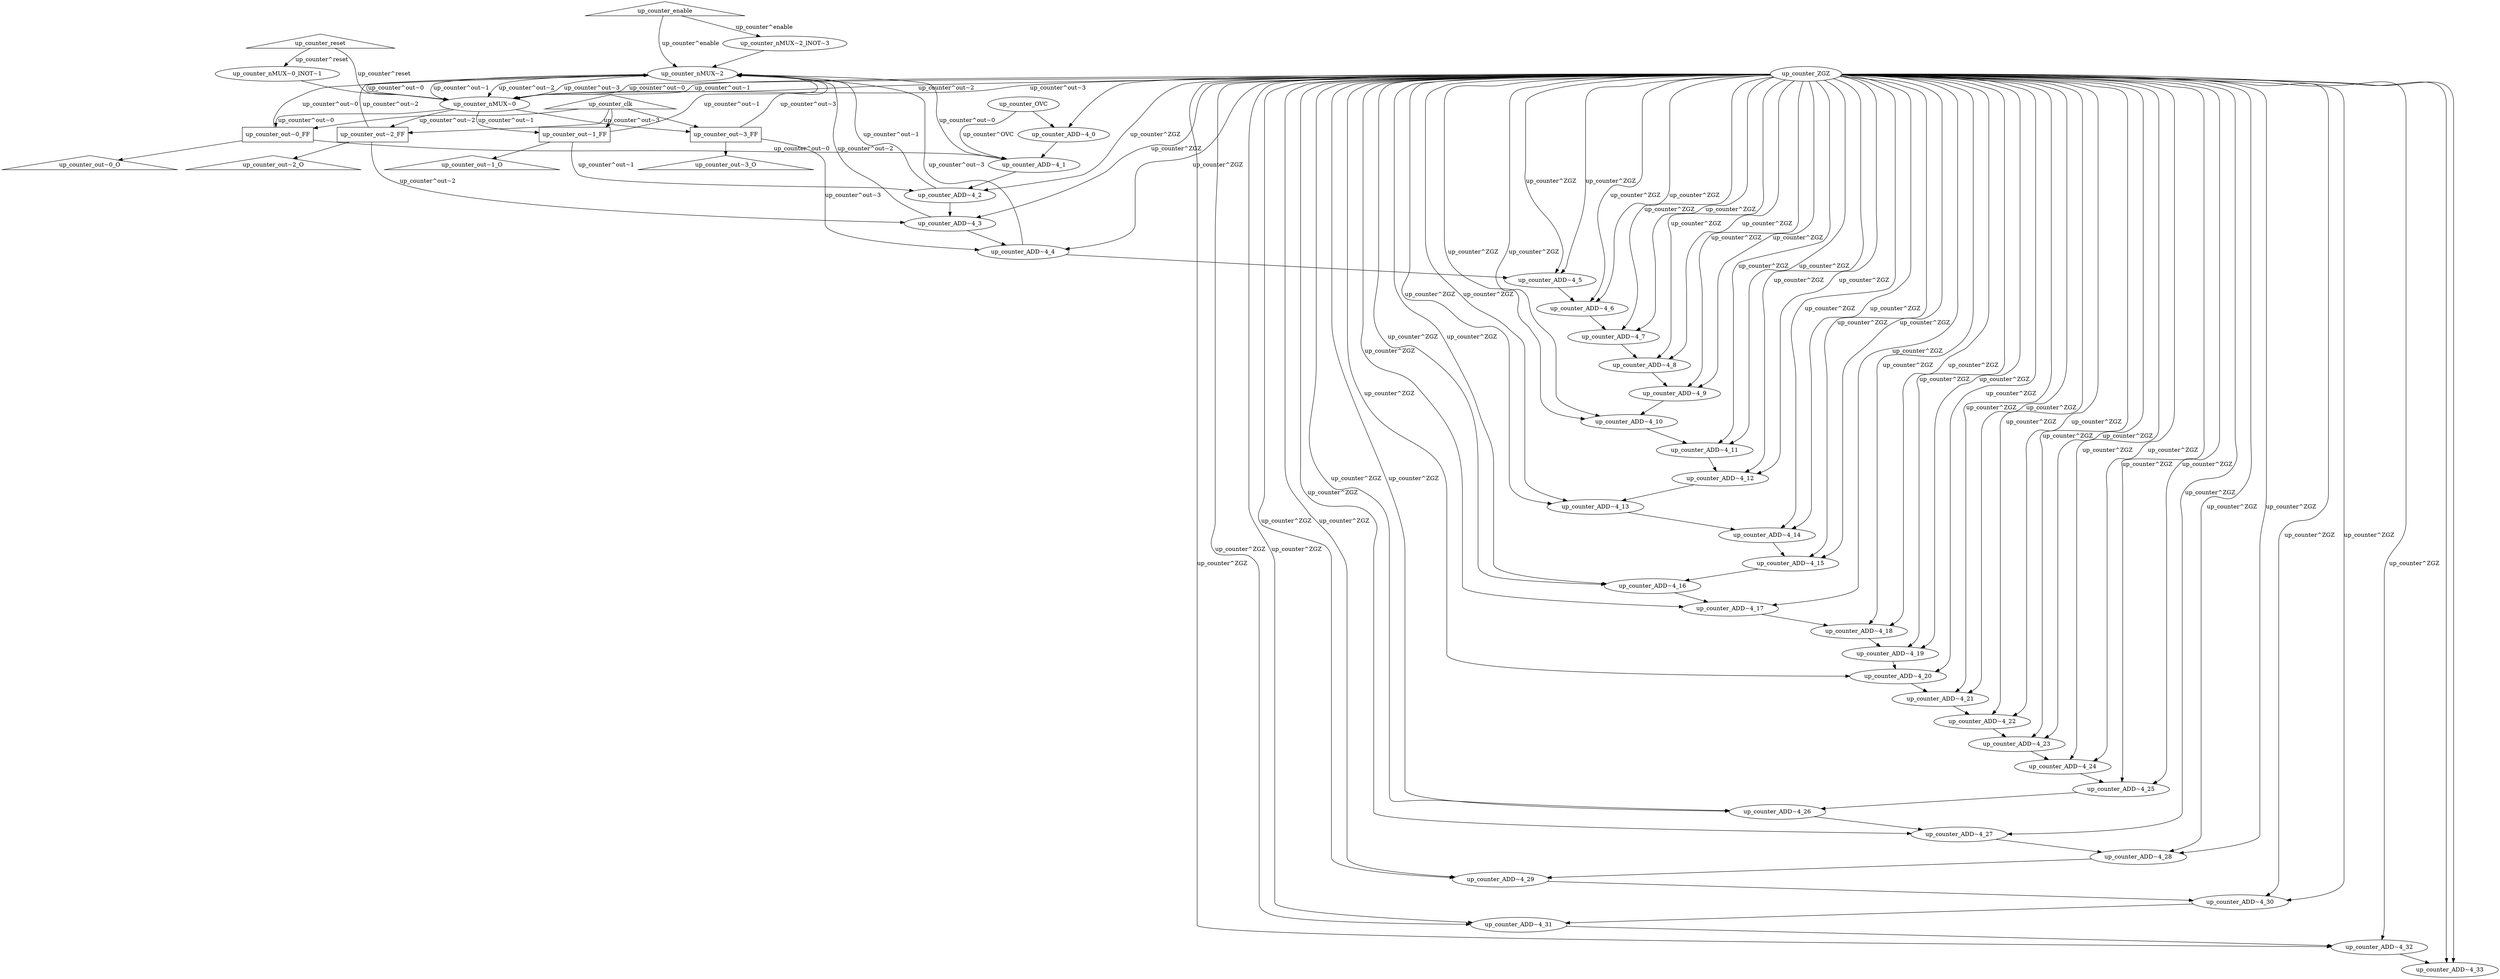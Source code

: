 digraph G {
	ranksep=.25;
	"up_counter_enable" [shape=triangle];
	"up_counter_enable" -> "up_counter_nMUX~2"[label="up_counter^enable"];
	"up_counter_nMUX~2"
	"up_counter_nMUX~2" -> "up_counter_nMUX~0"[label="up_counter^out~0"];
	"up_counter_nMUX~0"
	"up_counter_nMUX~0" -> "up_counter_out~0_FF"[label="up_counter^out~0"];
	"up_counter_out~0_FF" [shape=box];
	"up_counter_out~0_FF" -> "up_counter_ADD~4_1"[label="up_counter^out~0"];
	"up_counter_ADD~4_1"
	"up_counter_ADD~4_1" -> "up_counter_ADD~4_2";
	"up_counter_ADD~4_2"
	"up_counter_ADD~4_2" -> "up_counter_ADD~4_3";
	"up_counter_ADD~4_3"
	"up_counter_ADD~4_3" -> "up_counter_ADD~4_4";
	"up_counter_ADD~4_4"
	"up_counter_ADD~4_4" -> "up_counter_ADD~4_5";
	"up_counter_ADD~4_5"
	"up_counter_ADD~4_5" -> "up_counter_ADD~4_6";
	"up_counter_ADD~4_6"
	"up_counter_ADD~4_6" -> "up_counter_ADD~4_7";
	"up_counter_ADD~4_7"
	"up_counter_ADD~4_7" -> "up_counter_ADD~4_8";
	"up_counter_ADD~4_8"
	"up_counter_ADD~4_8" -> "up_counter_ADD~4_9";
	"up_counter_ADD~4_9"
	"up_counter_ADD~4_9" -> "up_counter_ADD~4_10";
	"up_counter_ADD~4_10"
	"up_counter_ADD~4_10" -> "up_counter_ADD~4_11";
	"up_counter_ADD~4_11"
	"up_counter_ADD~4_11" -> "up_counter_ADD~4_12";
	"up_counter_ADD~4_12"
	"up_counter_ADD~4_12" -> "up_counter_ADD~4_13";
	"up_counter_ADD~4_13"
	"up_counter_ADD~4_13" -> "up_counter_ADD~4_14";
	"up_counter_ADD~4_14"
	"up_counter_ADD~4_14" -> "up_counter_ADD~4_15";
	"up_counter_ADD~4_15"
	"up_counter_ADD~4_15" -> "up_counter_ADD~4_16";
	"up_counter_ADD~4_16"
	"up_counter_ADD~4_16" -> "up_counter_ADD~4_17";
	"up_counter_ADD~4_17"
	"up_counter_ADD~4_17" -> "up_counter_ADD~4_18";
	"up_counter_ADD~4_18"
	"up_counter_ADD~4_18" -> "up_counter_ADD~4_19";
	"up_counter_ADD~4_19"
	"up_counter_ADD~4_19" -> "up_counter_ADD~4_20";
	"up_counter_ADD~4_20"
	"up_counter_ADD~4_20" -> "up_counter_ADD~4_21";
	"up_counter_ADD~4_21"
	"up_counter_ADD~4_21" -> "up_counter_ADD~4_22";
	"up_counter_ADD~4_22"
	"up_counter_ADD~4_22" -> "up_counter_ADD~4_23";
	"up_counter_ADD~4_23"
	"up_counter_ADD~4_23" -> "up_counter_ADD~4_24";
	"up_counter_ADD~4_24"
	"up_counter_ADD~4_24" -> "up_counter_ADD~4_25";
	"up_counter_ADD~4_25"
	"up_counter_ADD~4_25" -> "up_counter_ADD~4_26";
	"up_counter_ADD~4_26"
	"up_counter_ADD~4_26" -> "up_counter_ADD~4_27";
	"up_counter_ADD~4_27"
	"up_counter_ADD~4_27" -> "up_counter_ADD~4_28";
	"up_counter_ADD~4_28"
	"up_counter_ADD~4_28" -> "up_counter_ADD~4_29";
	"up_counter_ADD~4_29"
	"up_counter_ADD~4_29" -> "up_counter_ADD~4_30";
	"up_counter_ADD~4_30"
	"up_counter_ADD~4_30" -> "up_counter_ADD~4_31";
	"up_counter_ADD~4_31"
	"up_counter_ADD~4_31" -> "up_counter_ADD~4_32";
	"up_counter_ADD~4_32"
	"up_counter_ADD~4_32" -> "up_counter_ADD~4_33";
	"up_counter_ADD~4_33"
	"up_counter_ADD~4_4" -> "up_counter_nMUX~2"[label="up_counter^out~3"];
	"up_counter_ADD~4_3" -> "up_counter_nMUX~2"[label="up_counter^out~2"];
	"up_counter_ADD~4_2" -> "up_counter_nMUX~2"[label="up_counter^out~1"];
	"up_counter_ADD~4_1" -> "up_counter_nMUX~2"[label="up_counter^out~0"];
	"up_counter_out~0_FF" -> "up_counter_nMUX~2"[label="up_counter^out~0"];
	"up_counter_out~0_FF" -> "up_counter_out~0_O";
	"up_counter_out~0_O" [shape=triangle];
	"up_counter_nMUX~0" -> "up_counter_out~1_FF"[label="up_counter^out~1"];
	"up_counter_out~1_FF" [shape=box];
	"up_counter_out~1_FF" -> "up_counter_ADD~4_2"[label="up_counter^out~1"];
	"up_counter_out~1_FF" -> "up_counter_nMUX~2"[label="up_counter^out~1"];
	"up_counter_out~1_FF" -> "up_counter_out~1_O";
	"up_counter_out~1_O" [shape=triangle];
	"up_counter_nMUX~0" -> "up_counter_out~2_FF"[label="up_counter^out~2"];
	"up_counter_out~2_FF" [shape=box];
	"up_counter_out~2_FF" -> "up_counter_ADD~4_3"[label="up_counter^out~2"];
	"up_counter_out~2_FF" -> "up_counter_nMUX~2"[label="up_counter^out~2"];
	"up_counter_out~2_FF" -> "up_counter_out~2_O";
	"up_counter_out~2_O" [shape=triangle];
	"up_counter_nMUX~0" -> "up_counter_out~3_FF"[label="up_counter^out~3"];
	"up_counter_out~3_FF" [shape=box];
	"up_counter_out~3_FF" -> "up_counter_ADD~4_4"[label="up_counter^out~3"];
	"up_counter_out~3_FF" -> "up_counter_nMUX~2"[label="up_counter^out~3"];
	"up_counter_out~3_FF" -> "up_counter_out~3_O";
	"up_counter_out~3_O" [shape=triangle];
	"up_counter_nMUX~2" -> "up_counter_nMUX~0"[label="up_counter^out~1"];
	"up_counter_nMUX~2" -> "up_counter_nMUX~0"[label="up_counter^out~2"];
	"up_counter_nMUX~2" -> "up_counter_nMUX~0"[label="up_counter^out~3"];
	"up_counter_enable" -> "up_counter_nMUX~2_lNOT~3"[label="up_counter^enable"];
	"up_counter_nMUX~2_lNOT~3"
	"up_counter_nMUX~2_lNOT~3" -> "up_counter_nMUX~2";
	"up_counter_clk" [shape=triangle];
	"up_counter_clk" -> "up_counter_out~0_FF";
	"up_counter_clk" -> "up_counter_out~1_FF";
	"up_counter_clk" -> "up_counter_out~2_FF";
	"up_counter_clk" -> "up_counter_out~3_FF";
	"up_counter_reset" [shape=triangle];
	"up_counter_reset" -> "up_counter_nMUX~0"[label="up_counter^reset"];
	"up_counter_reset" -> "up_counter_nMUX~0_lNOT~1"[label="up_counter^reset"];
	"up_counter_nMUX~0_lNOT~1"
	"up_counter_nMUX~0_lNOT~1" -> "up_counter_nMUX~0";
	"up_counter_ZGZ"
	"up_counter_ZGZ" -> "up_counter_nMUX~0"[label="up_counter^out~0"];
	"up_counter_ZGZ" -> "up_counter_nMUX~0"[label="up_counter^out~1"];
	"up_counter_ZGZ" -> "up_counter_nMUX~0"[label="up_counter^out~2"];
	"up_counter_ZGZ" -> "up_counter_nMUX~0"[label="up_counter^out~3"];
	"up_counter_ZGZ" -> "up_counter_ADD~4_2"[label="up_counter^ZGZ"];
	"up_counter_ZGZ" -> "up_counter_ADD~4_3"[label="up_counter^ZGZ"];
	"up_counter_ZGZ" -> "up_counter_ADD~4_4"[label="up_counter^ZGZ"];
	"up_counter_ZGZ" -> "up_counter_ADD~4_5"[label="up_counter^ZGZ"];
	"up_counter_ZGZ" -> "up_counter_ADD~4_6"[label="up_counter^ZGZ"];
	"up_counter_ZGZ" -> "up_counter_ADD~4_7"[label="up_counter^ZGZ"];
	"up_counter_ZGZ" -> "up_counter_ADD~4_8"[label="up_counter^ZGZ"];
	"up_counter_ZGZ" -> "up_counter_ADD~4_9"[label="up_counter^ZGZ"];
	"up_counter_ZGZ" -> "up_counter_ADD~4_10"[label="up_counter^ZGZ"];
	"up_counter_ZGZ" -> "up_counter_ADD~4_11"[label="up_counter^ZGZ"];
	"up_counter_ZGZ" -> "up_counter_ADD~4_12"[label="up_counter^ZGZ"];
	"up_counter_ZGZ" -> "up_counter_ADD~4_13"[label="up_counter^ZGZ"];
	"up_counter_ZGZ" -> "up_counter_ADD~4_14"[label="up_counter^ZGZ"];
	"up_counter_ZGZ" -> "up_counter_ADD~4_15"[label="up_counter^ZGZ"];
	"up_counter_ZGZ" -> "up_counter_ADD~4_16"[label="up_counter^ZGZ"];
	"up_counter_ZGZ" -> "up_counter_ADD~4_17"[label="up_counter^ZGZ"];
	"up_counter_ZGZ" -> "up_counter_ADD~4_18"[label="up_counter^ZGZ"];
	"up_counter_ZGZ" -> "up_counter_ADD~4_19"[label="up_counter^ZGZ"];
	"up_counter_ZGZ" -> "up_counter_ADD~4_20"[label="up_counter^ZGZ"];
	"up_counter_ZGZ" -> "up_counter_ADD~4_21"[label="up_counter^ZGZ"];
	"up_counter_ZGZ" -> "up_counter_ADD~4_22"[label="up_counter^ZGZ"];
	"up_counter_ZGZ" -> "up_counter_ADD~4_23"[label="up_counter^ZGZ"];
	"up_counter_ZGZ" -> "up_counter_ADD~4_24"[label="up_counter^ZGZ"];
	"up_counter_ZGZ" -> "up_counter_ADD~4_25"[label="up_counter^ZGZ"];
	"up_counter_ZGZ" -> "up_counter_ADD~4_26"[label="up_counter^ZGZ"];
	"up_counter_ZGZ" -> "up_counter_ADD~4_27"[label="up_counter^ZGZ"];
	"up_counter_ZGZ" -> "up_counter_ADD~4_28"[label="up_counter^ZGZ"];
	"up_counter_ZGZ" -> "up_counter_ADD~4_29"[label="up_counter^ZGZ"];
	"up_counter_ZGZ" -> "up_counter_ADD~4_30"[label="up_counter^ZGZ"];
	"up_counter_ZGZ" -> "up_counter_ADD~4_31"[label="up_counter^ZGZ"];
	"up_counter_ZGZ" -> "up_counter_ADD~4_32"[label="up_counter^ZGZ"];
	"up_counter_ZGZ" -> "up_counter_ADD~4_5"[label="up_counter^ZGZ"];
	"up_counter_ZGZ" -> "up_counter_ADD~4_6"[label="up_counter^ZGZ"];
	"up_counter_ZGZ" -> "up_counter_ADD~4_7"[label="up_counter^ZGZ"];
	"up_counter_ZGZ" -> "up_counter_ADD~4_8"[label="up_counter^ZGZ"];
	"up_counter_ZGZ" -> "up_counter_ADD~4_9"[label="up_counter^ZGZ"];
	"up_counter_ZGZ" -> "up_counter_ADD~4_10"[label="up_counter^ZGZ"];
	"up_counter_ZGZ" -> "up_counter_ADD~4_11"[label="up_counter^ZGZ"];
	"up_counter_ZGZ" -> "up_counter_ADD~4_12"[label="up_counter^ZGZ"];
	"up_counter_ZGZ" -> "up_counter_ADD~4_13"[label="up_counter^ZGZ"];
	"up_counter_ZGZ" -> "up_counter_ADD~4_14"[label="up_counter^ZGZ"];
	"up_counter_ZGZ" -> "up_counter_ADD~4_15"[label="up_counter^ZGZ"];
	"up_counter_ZGZ" -> "up_counter_ADD~4_16"[label="up_counter^ZGZ"];
	"up_counter_ZGZ" -> "up_counter_ADD~4_17"[label="up_counter^ZGZ"];
	"up_counter_ZGZ" -> "up_counter_ADD~4_18"[label="up_counter^ZGZ"];
	"up_counter_ZGZ" -> "up_counter_ADD~4_19"[label="up_counter^ZGZ"];
	"up_counter_ZGZ" -> "up_counter_ADD~4_20"[label="up_counter^ZGZ"];
	"up_counter_ZGZ" -> "up_counter_ADD~4_21"[label="up_counter^ZGZ"];
	"up_counter_ZGZ" -> "up_counter_ADD~4_22"[label="up_counter^ZGZ"];
	"up_counter_ZGZ" -> "up_counter_ADD~4_23"[label="up_counter^ZGZ"];
	"up_counter_ZGZ" -> "up_counter_ADD~4_24"[label="up_counter^ZGZ"];
	"up_counter_ZGZ" -> "up_counter_ADD~4_25"[label="up_counter^ZGZ"];
	"up_counter_ZGZ" -> "up_counter_ADD~4_26"[label="up_counter^ZGZ"];
	"up_counter_ZGZ" -> "up_counter_ADD~4_27"[label="up_counter^ZGZ"];
	"up_counter_ZGZ" -> "up_counter_ADD~4_28"[label="up_counter^ZGZ"];
	"up_counter_ZGZ" -> "up_counter_ADD~4_29"[label="up_counter^ZGZ"];
	"up_counter_ZGZ" -> "up_counter_ADD~4_30"[label="up_counter^ZGZ"];
	"up_counter_ZGZ" -> "up_counter_ADD~4_31"[label="up_counter^ZGZ"];
	"up_counter_ZGZ" -> "up_counter_ADD~4_32"[label="up_counter^ZGZ"];
	"up_counter_ZGZ" -> "up_counter_ADD~4_0";
	"up_counter_ADD~4_0"
	"up_counter_ADD~4_0" -> "up_counter_ADD~4_1";
	"up_counter_ZGZ" -> "up_counter_ADD~4_33";
	"up_counter_ZGZ" -> "up_counter_ADD~4_33";
	"up_counter_OVC"
	"up_counter_OVC" -> "up_counter_ADD~4_1"[label="up_counter^OVC"];
	"up_counter_OVC" -> "up_counter_ADD~4_0";
}
